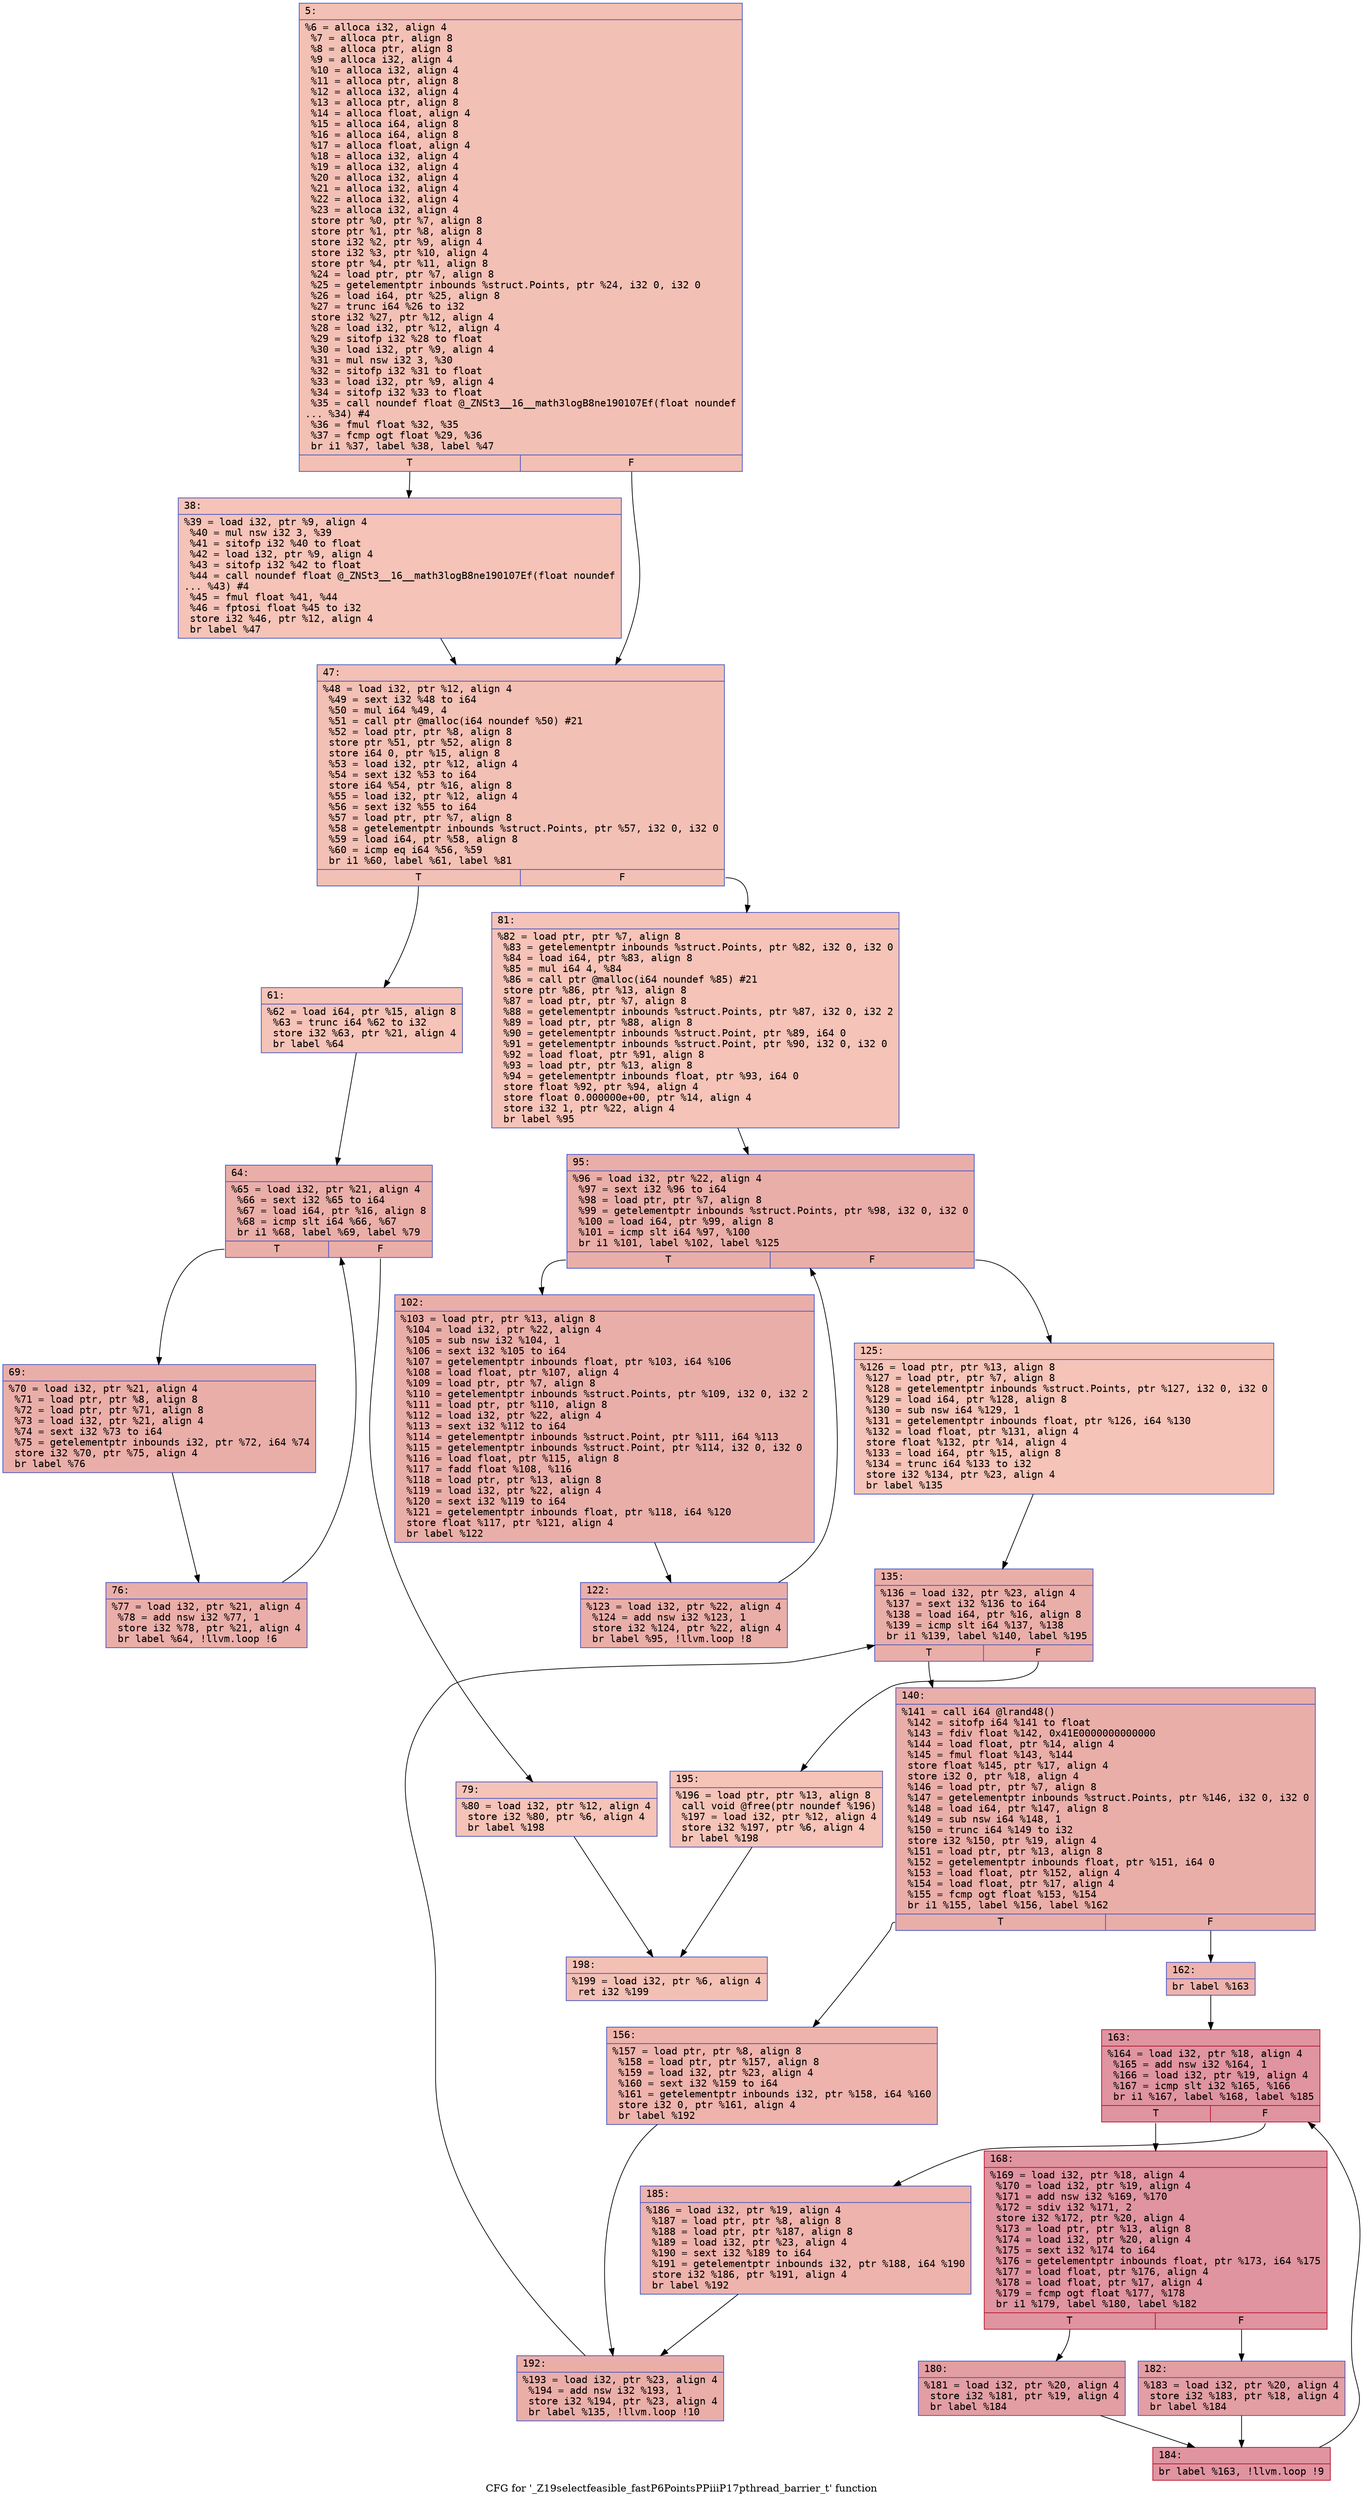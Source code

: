 digraph "CFG for '_Z19selectfeasible_fastP6PointsPPiiiP17pthread_barrier_t' function" {
	label="CFG for '_Z19selectfeasible_fastP6PointsPPiiiP17pthread_barrier_t' function";

	Node0x600000904190 [shape=record,color="#3d50c3ff", style=filled, fillcolor="#e5705870" fontname="Courier",label="{5:\l|  %6 = alloca i32, align 4\l  %7 = alloca ptr, align 8\l  %8 = alloca ptr, align 8\l  %9 = alloca i32, align 4\l  %10 = alloca i32, align 4\l  %11 = alloca ptr, align 8\l  %12 = alloca i32, align 4\l  %13 = alloca ptr, align 8\l  %14 = alloca float, align 4\l  %15 = alloca i64, align 8\l  %16 = alloca i64, align 8\l  %17 = alloca float, align 4\l  %18 = alloca i32, align 4\l  %19 = alloca i32, align 4\l  %20 = alloca i32, align 4\l  %21 = alloca i32, align 4\l  %22 = alloca i32, align 4\l  %23 = alloca i32, align 4\l  store ptr %0, ptr %7, align 8\l  store ptr %1, ptr %8, align 8\l  store i32 %2, ptr %9, align 4\l  store i32 %3, ptr %10, align 4\l  store ptr %4, ptr %11, align 8\l  %24 = load ptr, ptr %7, align 8\l  %25 = getelementptr inbounds %struct.Points, ptr %24, i32 0, i32 0\l  %26 = load i64, ptr %25, align 8\l  %27 = trunc i64 %26 to i32\l  store i32 %27, ptr %12, align 4\l  %28 = load i32, ptr %12, align 4\l  %29 = sitofp i32 %28 to float\l  %30 = load i32, ptr %9, align 4\l  %31 = mul nsw i32 3, %30\l  %32 = sitofp i32 %31 to float\l  %33 = load i32, ptr %9, align 4\l  %34 = sitofp i32 %33 to float\l  %35 = call noundef float @_ZNSt3__16__math3logB8ne190107Ef(float noundef\l... %34) #4\l  %36 = fmul float %32, %35\l  %37 = fcmp ogt float %29, %36\l  br i1 %37, label %38, label %47\l|{<s0>T|<s1>F}}"];
	Node0x600000904190:s0 -> Node0x6000009041e0[tooltip="5 -> 38\nProbability 50.00%" ];
	Node0x600000904190:s1 -> Node0x600000904230[tooltip="5 -> 47\nProbability 50.00%" ];
	Node0x6000009041e0 [shape=record,color="#3d50c3ff", style=filled, fillcolor="#e8765c70" fontname="Courier",label="{38:\l|  %39 = load i32, ptr %9, align 4\l  %40 = mul nsw i32 3, %39\l  %41 = sitofp i32 %40 to float\l  %42 = load i32, ptr %9, align 4\l  %43 = sitofp i32 %42 to float\l  %44 = call noundef float @_ZNSt3__16__math3logB8ne190107Ef(float noundef\l... %43) #4\l  %45 = fmul float %41, %44\l  %46 = fptosi float %45 to i32\l  store i32 %46, ptr %12, align 4\l  br label %47\l}"];
	Node0x6000009041e0 -> Node0x600000904230[tooltip="38 -> 47\nProbability 100.00%" ];
	Node0x600000904230 [shape=record,color="#3d50c3ff", style=filled, fillcolor="#e5705870" fontname="Courier",label="{47:\l|  %48 = load i32, ptr %12, align 4\l  %49 = sext i32 %48 to i64\l  %50 = mul i64 %49, 4\l  %51 = call ptr @malloc(i64 noundef %50) #21\l  %52 = load ptr, ptr %8, align 8\l  store ptr %51, ptr %52, align 8\l  store i64 0, ptr %15, align 8\l  %53 = load i32, ptr %12, align 4\l  %54 = sext i32 %53 to i64\l  store i64 %54, ptr %16, align 8\l  %55 = load i32, ptr %12, align 4\l  %56 = sext i32 %55 to i64\l  %57 = load ptr, ptr %7, align 8\l  %58 = getelementptr inbounds %struct.Points, ptr %57, i32 0, i32 0\l  %59 = load i64, ptr %58, align 8\l  %60 = icmp eq i64 %56, %59\l  br i1 %60, label %61, label %81\l|{<s0>T|<s1>F}}"];
	Node0x600000904230:s0 -> Node0x600000904280[tooltip="47 -> 61\nProbability 50.00%" ];
	Node0x600000904230:s1 -> Node0x600000904410[tooltip="47 -> 81\nProbability 50.00%" ];
	Node0x600000904280 [shape=record,color="#3d50c3ff", style=filled, fillcolor="#e8765c70" fontname="Courier",label="{61:\l|  %62 = load i64, ptr %15, align 8\l  %63 = trunc i64 %62 to i32\l  store i32 %63, ptr %21, align 4\l  br label %64\l}"];
	Node0x600000904280 -> Node0x6000009042d0[tooltip="61 -> 64\nProbability 100.00%" ];
	Node0x6000009042d0 [shape=record,color="#3d50c3ff", style=filled, fillcolor="#d0473d70" fontname="Courier",label="{64:\l|  %65 = load i32, ptr %21, align 4\l  %66 = sext i32 %65 to i64\l  %67 = load i64, ptr %16, align 8\l  %68 = icmp slt i64 %66, %67\l  br i1 %68, label %69, label %79\l|{<s0>T|<s1>F}}"];
	Node0x6000009042d0:s0 -> Node0x600000904320[tooltip="64 -> 69\nProbability 96.88%" ];
	Node0x6000009042d0:s1 -> Node0x6000009043c0[tooltip="64 -> 79\nProbability 3.12%" ];
	Node0x600000904320 [shape=record,color="#3d50c3ff", style=filled, fillcolor="#d0473d70" fontname="Courier",label="{69:\l|  %70 = load i32, ptr %21, align 4\l  %71 = load ptr, ptr %8, align 8\l  %72 = load ptr, ptr %71, align 8\l  %73 = load i32, ptr %21, align 4\l  %74 = sext i32 %73 to i64\l  %75 = getelementptr inbounds i32, ptr %72, i64 %74\l  store i32 %70, ptr %75, align 4\l  br label %76\l}"];
	Node0x600000904320 -> Node0x600000904370[tooltip="69 -> 76\nProbability 100.00%" ];
	Node0x600000904370 [shape=record,color="#3d50c3ff", style=filled, fillcolor="#d0473d70" fontname="Courier",label="{76:\l|  %77 = load i32, ptr %21, align 4\l  %78 = add nsw i32 %77, 1\l  store i32 %78, ptr %21, align 4\l  br label %64, !llvm.loop !6\l}"];
	Node0x600000904370 -> Node0x6000009042d0[tooltip="76 -> 64\nProbability 100.00%" ];
	Node0x6000009043c0 [shape=record,color="#3d50c3ff", style=filled, fillcolor="#e8765c70" fontname="Courier",label="{79:\l|  %80 = load i32, ptr %12, align 4\l  store i32 %80, ptr %6, align 4\l  br label %198\l}"];
	Node0x6000009043c0 -> Node0x600000904960[tooltip="79 -> 198\nProbability 100.00%" ];
	Node0x600000904410 [shape=record,color="#3d50c3ff", style=filled, fillcolor="#e8765c70" fontname="Courier",label="{81:\l|  %82 = load ptr, ptr %7, align 8\l  %83 = getelementptr inbounds %struct.Points, ptr %82, i32 0, i32 0\l  %84 = load i64, ptr %83, align 8\l  %85 = mul i64 4, %84\l  %86 = call ptr @malloc(i64 noundef %85) #21\l  store ptr %86, ptr %13, align 8\l  %87 = load ptr, ptr %7, align 8\l  %88 = getelementptr inbounds %struct.Points, ptr %87, i32 0, i32 2\l  %89 = load ptr, ptr %88, align 8\l  %90 = getelementptr inbounds %struct.Point, ptr %89, i64 0\l  %91 = getelementptr inbounds %struct.Point, ptr %90, i32 0, i32 0\l  %92 = load float, ptr %91, align 8\l  %93 = load ptr, ptr %13, align 8\l  %94 = getelementptr inbounds float, ptr %93, i64 0\l  store float %92, ptr %94, align 4\l  store float 0.000000e+00, ptr %14, align 4\l  store i32 1, ptr %22, align 4\l  br label %95\l}"];
	Node0x600000904410 -> Node0x600000904460[tooltip="81 -> 95\nProbability 100.00%" ];
	Node0x600000904460 [shape=record,color="#3d50c3ff", style=filled, fillcolor="#d0473d70" fontname="Courier",label="{95:\l|  %96 = load i32, ptr %22, align 4\l  %97 = sext i32 %96 to i64\l  %98 = load ptr, ptr %7, align 8\l  %99 = getelementptr inbounds %struct.Points, ptr %98, i32 0, i32 0\l  %100 = load i64, ptr %99, align 8\l  %101 = icmp slt i64 %97, %100\l  br i1 %101, label %102, label %125\l|{<s0>T|<s1>F}}"];
	Node0x600000904460:s0 -> Node0x6000009044b0[tooltip="95 -> 102\nProbability 96.88%" ];
	Node0x600000904460:s1 -> Node0x600000904550[tooltip="95 -> 125\nProbability 3.12%" ];
	Node0x6000009044b0 [shape=record,color="#3d50c3ff", style=filled, fillcolor="#d0473d70" fontname="Courier",label="{102:\l|  %103 = load ptr, ptr %13, align 8\l  %104 = load i32, ptr %22, align 4\l  %105 = sub nsw i32 %104, 1\l  %106 = sext i32 %105 to i64\l  %107 = getelementptr inbounds float, ptr %103, i64 %106\l  %108 = load float, ptr %107, align 4\l  %109 = load ptr, ptr %7, align 8\l  %110 = getelementptr inbounds %struct.Points, ptr %109, i32 0, i32 2\l  %111 = load ptr, ptr %110, align 8\l  %112 = load i32, ptr %22, align 4\l  %113 = sext i32 %112 to i64\l  %114 = getelementptr inbounds %struct.Point, ptr %111, i64 %113\l  %115 = getelementptr inbounds %struct.Point, ptr %114, i32 0, i32 0\l  %116 = load float, ptr %115, align 8\l  %117 = fadd float %108, %116\l  %118 = load ptr, ptr %13, align 8\l  %119 = load i32, ptr %22, align 4\l  %120 = sext i32 %119 to i64\l  %121 = getelementptr inbounds float, ptr %118, i64 %120\l  store float %117, ptr %121, align 4\l  br label %122\l}"];
	Node0x6000009044b0 -> Node0x600000904500[tooltip="102 -> 122\nProbability 100.00%" ];
	Node0x600000904500 [shape=record,color="#3d50c3ff", style=filled, fillcolor="#d0473d70" fontname="Courier",label="{122:\l|  %123 = load i32, ptr %22, align 4\l  %124 = add nsw i32 %123, 1\l  store i32 %124, ptr %22, align 4\l  br label %95, !llvm.loop !8\l}"];
	Node0x600000904500 -> Node0x600000904460[tooltip="122 -> 95\nProbability 100.00%" ];
	Node0x600000904550 [shape=record,color="#3d50c3ff", style=filled, fillcolor="#e8765c70" fontname="Courier",label="{125:\l|  %126 = load ptr, ptr %13, align 8\l  %127 = load ptr, ptr %7, align 8\l  %128 = getelementptr inbounds %struct.Points, ptr %127, i32 0, i32 0\l  %129 = load i64, ptr %128, align 8\l  %130 = sub nsw i64 %129, 1\l  %131 = getelementptr inbounds float, ptr %126, i64 %130\l  %132 = load float, ptr %131, align 4\l  store float %132, ptr %14, align 4\l  %133 = load i64, ptr %15, align 8\l  %134 = trunc i64 %133 to i32\l  store i32 %134, ptr %23, align 4\l  br label %135\l}"];
	Node0x600000904550 -> Node0x6000009045a0[tooltip="125 -> 135\nProbability 100.00%" ];
	Node0x6000009045a0 [shape=record,color="#3d50c3ff", style=filled, fillcolor="#d0473d70" fontname="Courier",label="{135:\l|  %136 = load i32, ptr %23, align 4\l  %137 = sext i32 %136 to i64\l  %138 = load i64, ptr %16, align 8\l  %139 = icmp slt i64 %137, %138\l  br i1 %139, label %140, label %195\l|{<s0>T|<s1>F}}"];
	Node0x6000009045a0:s0 -> Node0x6000009045f0[tooltip="135 -> 140\nProbability 96.88%" ];
	Node0x6000009045a0:s1 -> Node0x600000904910[tooltip="135 -> 195\nProbability 3.12%" ];
	Node0x6000009045f0 [shape=record,color="#3d50c3ff", style=filled, fillcolor="#d0473d70" fontname="Courier",label="{140:\l|  %141 = call i64 @lrand48()\l  %142 = sitofp i64 %141 to float\l  %143 = fdiv float %142, 0x41E0000000000000\l  %144 = load float, ptr %14, align 4\l  %145 = fmul float %143, %144\l  store float %145, ptr %17, align 4\l  store i32 0, ptr %18, align 4\l  %146 = load ptr, ptr %7, align 8\l  %147 = getelementptr inbounds %struct.Points, ptr %146, i32 0, i32 0\l  %148 = load i64, ptr %147, align 8\l  %149 = sub nsw i64 %148, 1\l  %150 = trunc i64 %149 to i32\l  store i32 %150, ptr %19, align 4\l  %151 = load ptr, ptr %13, align 8\l  %152 = getelementptr inbounds float, ptr %151, i64 0\l  %153 = load float, ptr %152, align 4\l  %154 = load float, ptr %17, align 4\l  %155 = fcmp ogt float %153, %154\l  br i1 %155, label %156, label %162\l|{<s0>T|<s1>F}}"];
	Node0x6000009045f0:s0 -> Node0x600000904640[tooltip="140 -> 156\nProbability 50.00%" ];
	Node0x6000009045f0:s1 -> Node0x600000904690[tooltip="140 -> 162\nProbability 50.00%" ];
	Node0x600000904640 [shape=record,color="#3d50c3ff", style=filled, fillcolor="#d6524470" fontname="Courier",label="{156:\l|  %157 = load ptr, ptr %8, align 8\l  %158 = load ptr, ptr %157, align 8\l  %159 = load i32, ptr %23, align 4\l  %160 = sext i32 %159 to i64\l  %161 = getelementptr inbounds i32, ptr %158, i64 %160\l  store i32 0, ptr %161, align 4\l  br label %192\l}"];
	Node0x600000904640 -> Node0x6000009048c0[tooltip="156 -> 192\nProbability 100.00%" ];
	Node0x600000904690 [shape=record,color="#3d50c3ff", style=filled, fillcolor="#d6524470" fontname="Courier",label="{162:\l|  br label %163\l}"];
	Node0x600000904690 -> Node0x6000009046e0[tooltip="162 -> 163\nProbability 100.00%" ];
	Node0x6000009046e0 [shape=record,color="#b70d28ff", style=filled, fillcolor="#b70d2870" fontname="Courier",label="{163:\l|  %164 = load i32, ptr %18, align 4\l  %165 = add nsw i32 %164, 1\l  %166 = load i32, ptr %19, align 4\l  %167 = icmp slt i32 %165, %166\l  br i1 %167, label %168, label %185\l|{<s0>T|<s1>F}}"];
	Node0x6000009046e0:s0 -> Node0x600000904730[tooltip="163 -> 168\nProbability 96.88%" ];
	Node0x6000009046e0:s1 -> Node0x600000904870[tooltip="163 -> 185\nProbability 3.12%" ];
	Node0x600000904730 [shape=record,color="#b70d28ff", style=filled, fillcolor="#b70d2870" fontname="Courier",label="{168:\l|  %169 = load i32, ptr %18, align 4\l  %170 = load i32, ptr %19, align 4\l  %171 = add nsw i32 %169, %170\l  %172 = sdiv i32 %171, 2\l  store i32 %172, ptr %20, align 4\l  %173 = load ptr, ptr %13, align 8\l  %174 = load i32, ptr %20, align 4\l  %175 = sext i32 %174 to i64\l  %176 = getelementptr inbounds float, ptr %173, i64 %175\l  %177 = load float, ptr %176, align 4\l  %178 = load float, ptr %17, align 4\l  %179 = fcmp ogt float %177, %178\l  br i1 %179, label %180, label %182\l|{<s0>T|<s1>F}}"];
	Node0x600000904730:s0 -> Node0x600000904780[tooltip="168 -> 180\nProbability 50.00%" ];
	Node0x600000904730:s1 -> Node0x6000009047d0[tooltip="168 -> 182\nProbability 50.00%" ];
	Node0x600000904780 [shape=record,color="#3d50c3ff", style=filled, fillcolor="#be242e70" fontname="Courier",label="{180:\l|  %181 = load i32, ptr %20, align 4\l  store i32 %181, ptr %19, align 4\l  br label %184\l}"];
	Node0x600000904780 -> Node0x600000904820[tooltip="180 -> 184\nProbability 100.00%" ];
	Node0x6000009047d0 [shape=record,color="#3d50c3ff", style=filled, fillcolor="#be242e70" fontname="Courier",label="{182:\l|  %183 = load i32, ptr %20, align 4\l  store i32 %183, ptr %18, align 4\l  br label %184\l}"];
	Node0x6000009047d0 -> Node0x600000904820[tooltip="182 -> 184\nProbability 100.00%" ];
	Node0x600000904820 [shape=record,color="#b70d28ff", style=filled, fillcolor="#b70d2870" fontname="Courier",label="{184:\l|  br label %163, !llvm.loop !9\l}"];
	Node0x600000904820 -> Node0x6000009046e0[tooltip="184 -> 163\nProbability 100.00%" ];
	Node0x600000904870 [shape=record,color="#3d50c3ff", style=filled, fillcolor="#d6524470" fontname="Courier",label="{185:\l|  %186 = load i32, ptr %19, align 4\l  %187 = load ptr, ptr %8, align 8\l  %188 = load ptr, ptr %187, align 8\l  %189 = load i32, ptr %23, align 4\l  %190 = sext i32 %189 to i64\l  %191 = getelementptr inbounds i32, ptr %188, i64 %190\l  store i32 %186, ptr %191, align 4\l  br label %192\l}"];
	Node0x600000904870 -> Node0x6000009048c0[tooltip="185 -> 192\nProbability 100.00%" ];
	Node0x6000009048c0 [shape=record,color="#3d50c3ff", style=filled, fillcolor="#d0473d70" fontname="Courier",label="{192:\l|  %193 = load i32, ptr %23, align 4\l  %194 = add nsw i32 %193, 1\l  store i32 %194, ptr %23, align 4\l  br label %135, !llvm.loop !10\l}"];
	Node0x6000009048c0 -> Node0x6000009045a0[tooltip="192 -> 135\nProbability 100.00%" ];
	Node0x600000904910 [shape=record,color="#3d50c3ff", style=filled, fillcolor="#e8765c70" fontname="Courier",label="{195:\l|  %196 = load ptr, ptr %13, align 8\l  call void @free(ptr noundef %196)\l  %197 = load i32, ptr %12, align 4\l  store i32 %197, ptr %6, align 4\l  br label %198\l}"];
	Node0x600000904910 -> Node0x600000904960[tooltip="195 -> 198\nProbability 100.00%" ];
	Node0x600000904960 [shape=record,color="#3d50c3ff", style=filled, fillcolor="#e5705870" fontname="Courier",label="{198:\l|  %199 = load i32, ptr %6, align 4\l  ret i32 %199\l}"];
}
